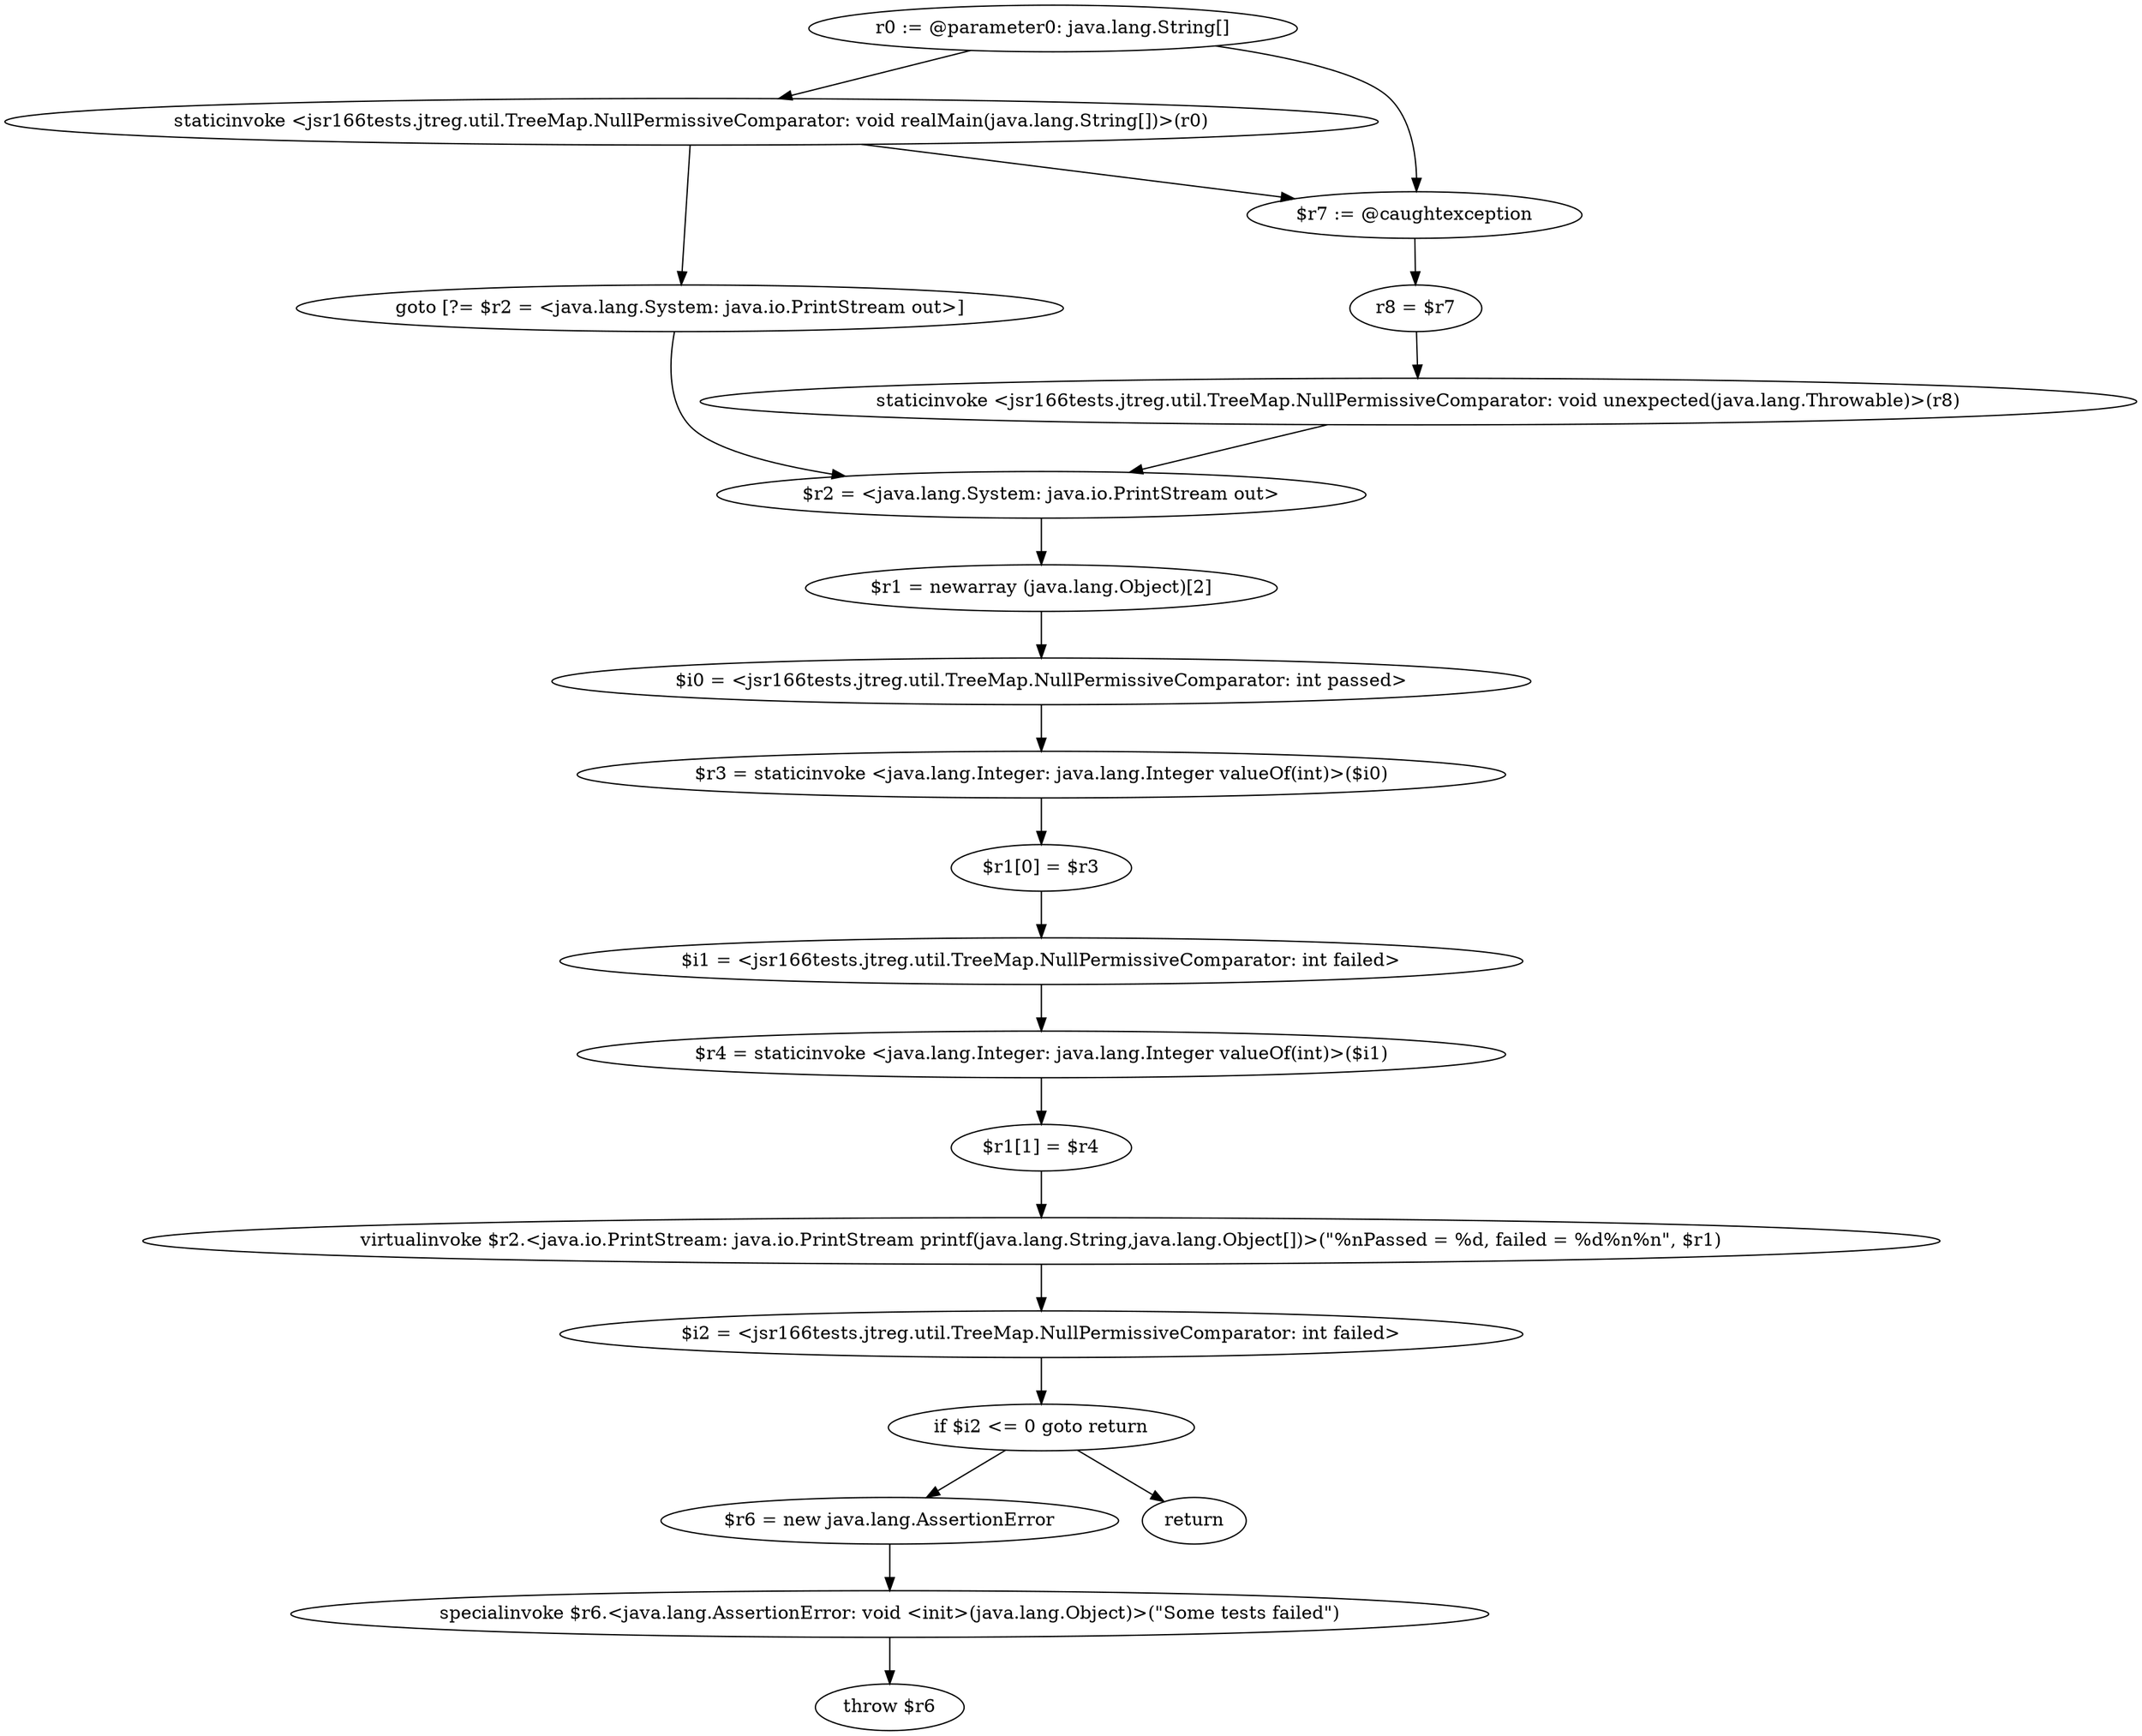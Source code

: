 digraph "unitGraph" {
    "r0 := @parameter0: java.lang.String[]"
    "staticinvoke <jsr166tests.jtreg.util.TreeMap.NullPermissiveComparator: void realMain(java.lang.String[])>(r0)"
    "goto [?= $r2 = <java.lang.System: java.io.PrintStream out>]"
    "$r7 := @caughtexception"
    "r8 = $r7"
    "staticinvoke <jsr166tests.jtreg.util.TreeMap.NullPermissiveComparator: void unexpected(java.lang.Throwable)>(r8)"
    "$r2 = <java.lang.System: java.io.PrintStream out>"
    "$r1 = newarray (java.lang.Object)[2]"
    "$i0 = <jsr166tests.jtreg.util.TreeMap.NullPermissiveComparator: int passed>"
    "$r3 = staticinvoke <java.lang.Integer: java.lang.Integer valueOf(int)>($i0)"
    "$r1[0] = $r3"
    "$i1 = <jsr166tests.jtreg.util.TreeMap.NullPermissiveComparator: int failed>"
    "$r4 = staticinvoke <java.lang.Integer: java.lang.Integer valueOf(int)>($i1)"
    "$r1[1] = $r4"
    "virtualinvoke $r2.<java.io.PrintStream: java.io.PrintStream printf(java.lang.String,java.lang.Object[])>(\"%nPassed = %d, failed = %d%n%n\", $r1)"
    "$i2 = <jsr166tests.jtreg.util.TreeMap.NullPermissiveComparator: int failed>"
    "if $i2 <= 0 goto return"
    "$r6 = new java.lang.AssertionError"
    "specialinvoke $r6.<java.lang.AssertionError: void <init>(java.lang.Object)>(\"Some tests failed\")"
    "throw $r6"
    "return"
    "r0 := @parameter0: java.lang.String[]"->"staticinvoke <jsr166tests.jtreg.util.TreeMap.NullPermissiveComparator: void realMain(java.lang.String[])>(r0)";
    "r0 := @parameter0: java.lang.String[]"->"$r7 := @caughtexception";
    "staticinvoke <jsr166tests.jtreg.util.TreeMap.NullPermissiveComparator: void realMain(java.lang.String[])>(r0)"->"goto [?= $r2 = <java.lang.System: java.io.PrintStream out>]";
    "staticinvoke <jsr166tests.jtreg.util.TreeMap.NullPermissiveComparator: void realMain(java.lang.String[])>(r0)"->"$r7 := @caughtexception";
    "goto [?= $r2 = <java.lang.System: java.io.PrintStream out>]"->"$r2 = <java.lang.System: java.io.PrintStream out>";
    "$r7 := @caughtexception"->"r8 = $r7";
    "r8 = $r7"->"staticinvoke <jsr166tests.jtreg.util.TreeMap.NullPermissiveComparator: void unexpected(java.lang.Throwable)>(r8)";
    "staticinvoke <jsr166tests.jtreg.util.TreeMap.NullPermissiveComparator: void unexpected(java.lang.Throwable)>(r8)"->"$r2 = <java.lang.System: java.io.PrintStream out>";
    "$r2 = <java.lang.System: java.io.PrintStream out>"->"$r1 = newarray (java.lang.Object)[2]";
    "$r1 = newarray (java.lang.Object)[2]"->"$i0 = <jsr166tests.jtreg.util.TreeMap.NullPermissiveComparator: int passed>";
    "$i0 = <jsr166tests.jtreg.util.TreeMap.NullPermissiveComparator: int passed>"->"$r3 = staticinvoke <java.lang.Integer: java.lang.Integer valueOf(int)>($i0)";
    "$r3 = staticinvoke <java.lang.Integer: java.lang.Integer valueOf(int)>($i0)"->"$r1[0] = $r3";
    "$r1[0] = $r3"->"$i1 = <jsr166tests.jtreg.util.TreeMap.NullPermissiveComparator: int failed>";
    "$i1 = <jsr166tests.jtreg.util.TreeMap.NullPermissiveComparator: int failed>"->"$r4 = staticinvoke <java.lang.Integer: java.lang.Integer valueOf(int)>($i1)";
    "$r4 = staticinvoke <java.lang.Integer: java.lang.Integer valueOf(int)>($i1)"->"$r1[1] = $r4";
    "$r1[1] = $r4"->"virtualinvoke $r2.<java.io.PrintStream: java.io.PrintStream printf(java.lang.String,java.lang.Object[])>(\"%nPassed = %d, failed = %d%n%n\", $r1)";
    "virtualinvoke $r2.<java.io.PrintStream: java.io.PrintStream printf(java.lang.String,java.lang.Object[])>(\"%nPassed = %d, failed = %d%n%n\", $r1)"->"$i2 = <jsr166tests.jtreg.util.TreeMap.NullPermissiveComparator: int failed>";
    "$i2 = <jsr166tests.jtreg.util.TreeMap.NullPermissiveComparator: int failed>"->"if $i2 <= 0 goto return";
    "if $i2 <= 0 goto return"->"$r6 = new java.lang.AssertionError";
    "if $i2 <= 0 goto return"->"return";
    "$r6 = new java.lang.AssertionError"->"specialinvoke $r6.<java.lang.AssertionError: void <init>(java.lang.Object)>(\"Some tests failed\")";
    "specialinvoke $r6.<java.lang.AssertionError: void <init>(java.lang.Object)>(\"Some tests failed\")"->"throw $r6";
}
